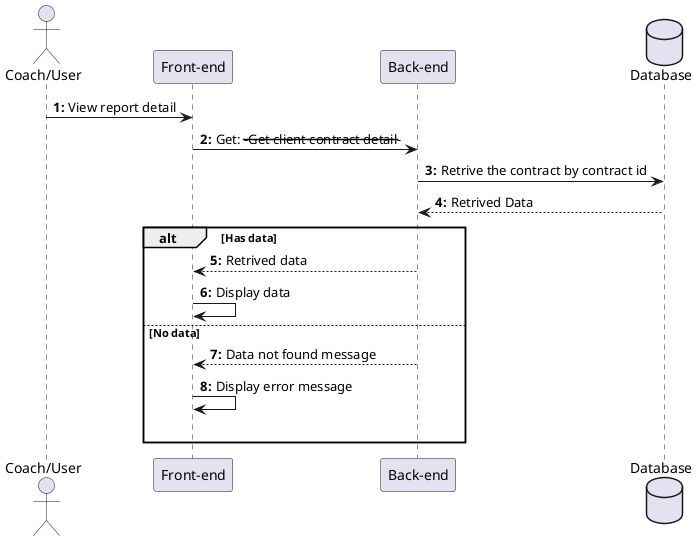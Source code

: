 @startuml ViewContractDetail

actor "Coach/User" as user
participant "Front-end" as client
participant "Back-end" as server 
database "Database" as db

autonumber "<b>0:"

user -> client : View report detail
client -> server : Get: ---Get client contract detail--- 
server -> db : Retrive the contract by contract id
db --> server : Retrived Data

alt Has data
    server --> client : Retrived data
    client -> client : Display data

else No data
    server --> client : Data not found message
    client -> client : Display error message 
    |||
end 
@enduml
